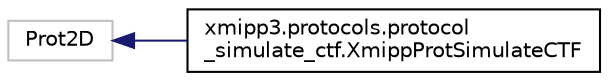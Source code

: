 digraph "Graphical Class Hierarchy"
{
  edge [fontname="Helvetica",fontsize="10",labelfontname="Helvetica",labelfontsize="10"];
  node [fontname="Helvetica",fontsize="10",shape=record];
  rankdir="LR";
  Node471 [label="Prot2D",height=0.2,width=0.4,color="grey75", fillcolor="white", style="filled"];
  Node471 -> Node0 [dir="back",color="midnightblue",fontsize="10",style="solid",fontname="Helvetica"];
  Node0 [label="xmipp3.protocols.protocol\l_simulate_ctf.XmippProtSimulateCTF",height=0.2,width=0.4,color="black", fillcolor="white", style="filled",URL="$classxmipp3_1_1protocols_1_1protocol__simulate__ctf_1_1XmippProtSimulateCTF.html"];
}
